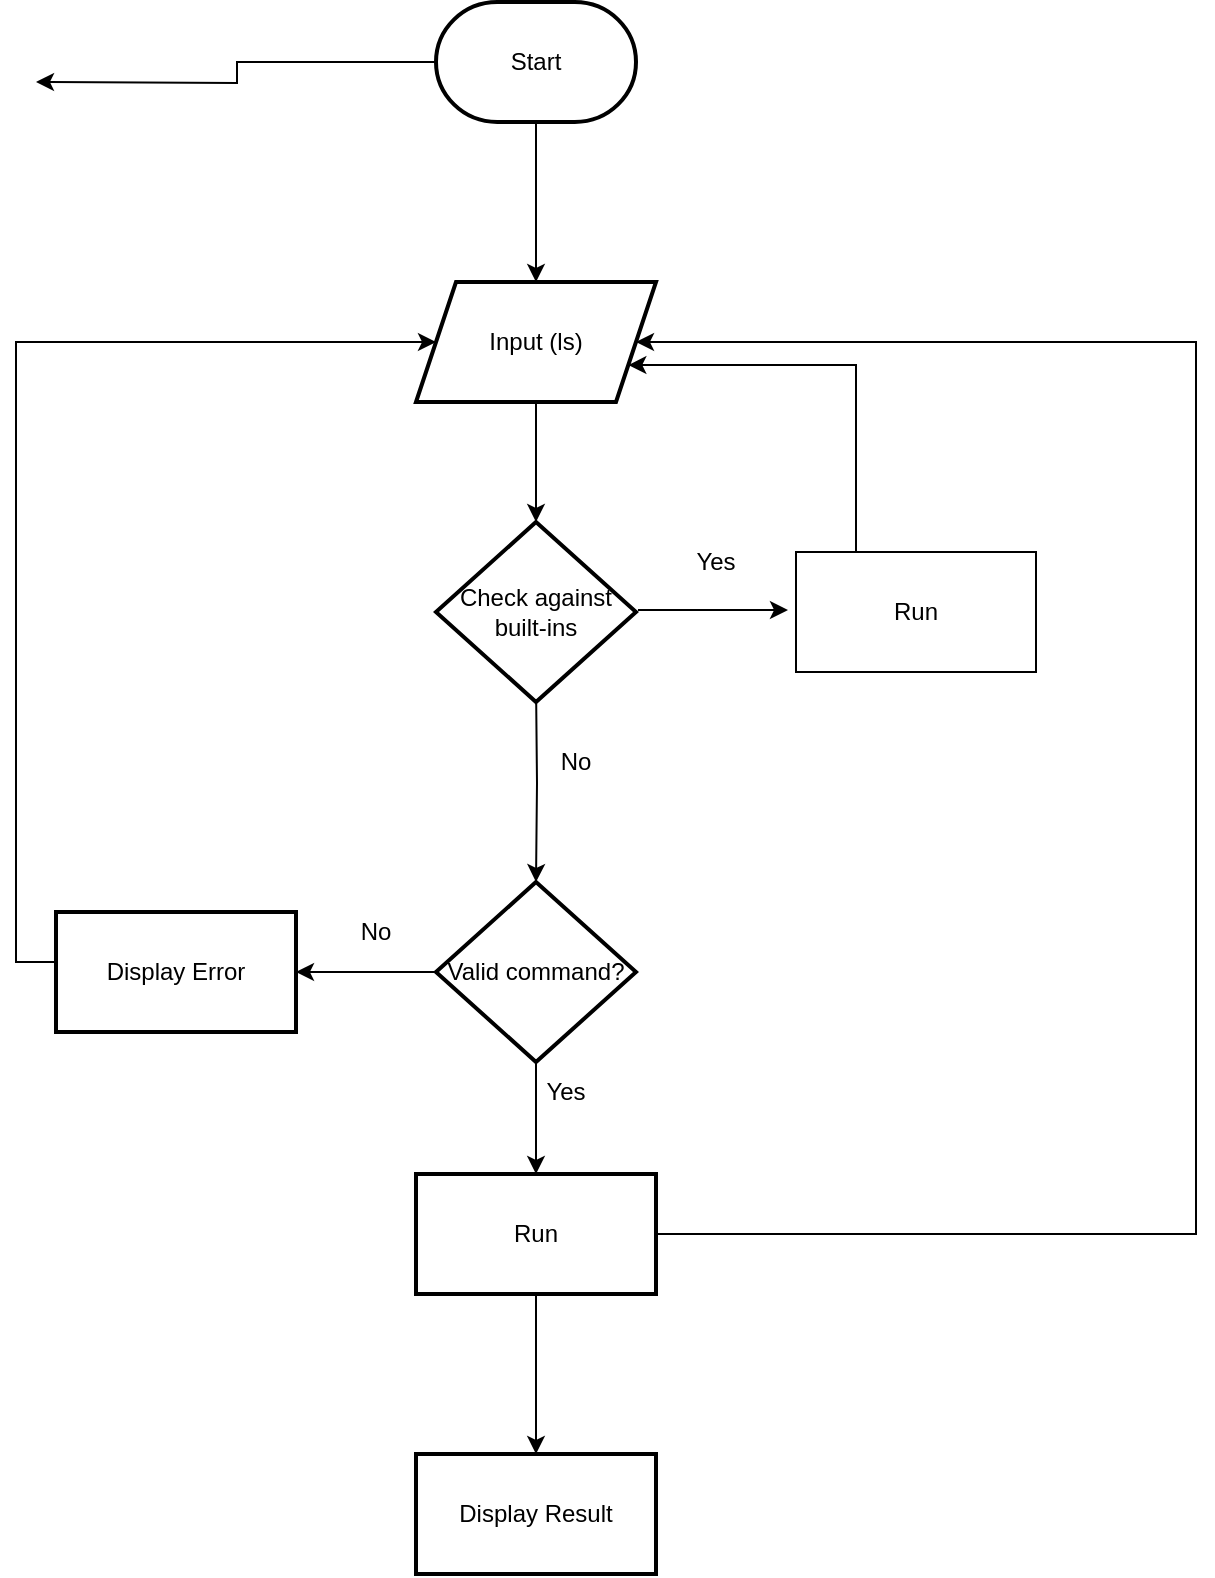 <mxfile version="20.2.6" type="github">
  <diagram id="3iN942L6bnzksWgwHZ0S" name="Page-1">
    <mxGraphModel dx="1422" dy="719" grid="1" gridSize="10" guides="1" tooltips="1" connect="1" arrows="1" fold="1" page="1" pageScale="1" pageWidth="827" pageHeight="1169" math="0" shadow="0">
      <root>
        <mxCell id="0" />
        <mxCell id="1" parent="0" />
        <mxCell id="7VPWDLyuM5dmn-g3taPW-9" value="" style="edgeStyle=orthogonalEdgeStyle;rounded=0;orthogonalLoop=1;jettySize=auto;html=1;" parent="1" source="7VPWDLyuM5dmn-g3taPW-1" target="7VPWDLyuM5dmn-g3taPW-8" edge="1">
          <mxGeometry relative="1" as="geometry" />
        </mxCell>
        <mxCell id="XoySndEuFInHHLppSw53-1" style="edgeStyle=orthogonalEdgeStyle;rounded=0;orthogonalLoop=1;jettySize=auto;html=1;exitX=0;exitY=0.5;exitDx=0;exitDy=0;exitPerimeter=0;" edge="1" parent="1" source="7VPWDLyuM5dmn-g3taPW-1">
          <mxGeometry relative="1" as="geometry">
            <mxPoint x="120" y="70" as="targetPoint" />
          </mxGeometry>
        </mxCell>
        <mxCell id="7VPWDLyuM5dmn-g3taPW-1" value="Start" style="strokeWidth=2;html=1;shape=mxgraph.flowchart.terminator;whiteSpace=wrap;" parent="1" vertex="1">
          <mxGeometry x="320" y="30" width="100" height="60" as="geometry" />
        </mxCell>
        <mxCell id="7VPWDLyuM5dmn-g3taPW-37" value="" style="edgeStyle=orthogonalEdgeStyle;rounded=0;orthogonalLoop=1;jettySize=auto;html=1;" parent="1" source="7VPWDLyuM5dmn-g3taPW-8" edge="1">
          <mxGeometry relative="1" as="geometry">
            <mxPoint x="370" y="290" as="targetPoint" />
          </mxGeometry>
        </mxCell>
        <mxCell id="7VPWDLyuM5dmn-g3taPW-8" value="Input (ls)" style="shape=parallelogram;perimeter=parallelogramPerimeter;whiteSpace=wrap;html=1;fixedSize=1;strokeWidth=2;" parent="1" vertex="1">
          <mxGeometry x="310" y="170" width="120" height="60" as="geometry" />
        </mxCell>
        <mxCell id="7VPWDLyuM5dmn-g3taPW-18" value="" style="edgeStyle=orthogonalEdgeStyle;rounded=0;orthogonalLoop=1;jettySize=auto;html=1;" parent="1" source="7VPWDLyuM5dmn-g3taPW-15" target="7VPWDLyuM5dmn-g3taPW-17" edge="1">
          <mxGeometry relative="1" as="geometry" />
        </mxCell>
        <mxCell id="7VPWDLyuM5dmn-g3taPW-20" value="" style="edgeStyle=orthogonalEdgeStyle;rounded=0;orthogonalLoop=1;jettySize=auto;html=1;" parent="1" source="7VPWDLyuM5dmn-g3taPW-15" target="7VPWDLyuM5dmn-g3taPW-19" edge="1">
          <mxGeometry relative="1" as="geometry" />
        </mxCell>
        <mxCell id="7VPWDLyuM5dmn-g3taPW-15" value="Valid command?" style="rhombus;whiteSpace=wrap;html=1;strokeWidth=2;" parent="1" vertex="1">
          <mxGeometry x="320" y="470" width="100" height="90" as="geometry" />
        </mxCell>
        <mxCell id="7VPWDLyuM5dmn-g3taPW-33" style="edgeStyle=orthogonalEdgeStyle;rounded=0;orthogonalLoop=1;jettySize=auto;html=1;exitX=0;exitY=0.5;exitDx=0;exitDy=0;entryX=0;entryY=0.5;entryDx=0;entryDy=0;" parent="1" source="7VPWDLyuM5dmn-g3taPW-17" target="7VPWDLyuM5dmn-g3taPW-8" edge="1">
          <mxGeometry relative="1" as="geometry">
            <mxPoint x="90" y="100" as="targetPoint" />
            <Array as="points">
              <mxPoint x="110" y="510" />
              <mxPoint x="110" y="200" />
            </Array>
          </mxGeometry>
        </mxCell>
        <mxCell id="7VPWDLyuM5dmn-g3taPW-17" value="Display Error" style="whiteSpace=wrap;html=1;strokeWidth=2;" parent="1" vertex="1">
          <mxGeometry x="130" y="485" width="120" height="60" as="geometry" />
        </mxCell>
        <mxCell id="7VPWDLyuM5dmn-g3taPW-34" style="edgeStyle=orthogonalEdgeStyle;rounded=0;orthogonalLoop=1;jettySize=auto;html=1;exitX=1;exitY=0.5;exitDx=0;exitDy=0;entryX=1;entryY=0.5;entryDx=0;entryDy=0;" parent="1" source="7VPWDLyuM5dmn-g3taPW-19" target="7VPWDLyuM5dmn-g3taPW-8" edge="1">
          <mxGeometry relative="1" as="geometry">
            <Array as="points">
              <mxPoint x="700" y="646" />
              <mxPoint x="700" y="200" />
            </Array>
          </mxGeometry>
        </mxCell>
        <mxCell id="7VPWDLyuM5dmn-g3taPW-45" value="" style="edgeStyle=orthogonalEdgeStyle;rounded=0;orthogonalLoop=1;jettySize=auto;html=1;" parent="1" source="7VPWDLyuM5dmn-g3taPW-19" target="7VPWDLyuM5dmn-g3taPW-44" edge="1">
          <mxGeometry relative="1" as="geometry" />
        </mxCell>
        <mxCell id="7VPWDLyuM5dmn-g3taPW-19" value="Run" style="whiteSpace=wrap;html=1;strokeWidth=2;" parent="1" vertex="1">
          <mxGeometry x="310" y="616" width="120" height="60" as="geometry" />
        </mxCell>
        <mxCell id="7VPWDLyuM5dmn-g3taPW-39" value="" style="edgeStyle=orthogonalEdgeStyle;rounded=0;orthogonalLoop=1;jettySize=auto;html=1;" parent="1" target="7VPWDLyuM5dmn-g3taPW-15" edge="1">
          <mxGeometry relative="1" as="geometry">
            <mxPoint x="370" y="370" as="sourcePoint" />
          </mxGeometry>
        </mxCell>
        <mxCell id="7VPWDLyuM5dmn-g3taPW-41" value="" style="edgeStyle=orthogonalEdgeStyle;rounded=0;orthogonalLoop=1;jettySize=auto;html=1;" parent="1" edge="1">
          <mxGeometry relative="1" as="geometry">
            <mxPoint x="421" y="334" as="sourcePoint" />
            <mxPoint x="496" y="334" as="targetPoint" />
          </mxGeometry>
        </mxCell>
        <mxCell id="PzCG7tM9qUY0DYqf-dbV-1" style="edgeStyle=orthogonalEdgeStyle;rounded=0;orthogonalLoop=1;jettySize=auto;html=1;exitX=0.25;exitY=0;exitDx=0;exitDy=0;entryX=1;entryY=0.75;entryDx=0;entryDy=0;" edge="1" parent="1" source="7VPWDLyuM5dmn-g3taPW-40" target="7VPWDLyuM5dmn-g3taPW-8">
          <mxGeometry relative="1" as="geometry">
            <Array as="points">
              <mxPoint x="530" y="212" />
            </Array>
          </mxGeometry>
        </mxCell>
        <mxCell id="7VPWDLyuM5dmn-g3taPW-40" value="Run" style="whiteSpace=wrap;html=1;" parent="1" vertex="1">
          <mxGeometry x="500" y="305" width="120" height="60" as="geometry" />
        </mxCell>
        <mxCell id="7VPWDLyuM5dmn-g3taPW-42" value="Yes" style="text;html=1;strokeColor=none;fillColor=none;align=center;verticalAlign=middle;whiteSpace=wrap;rounded=0;" parent="1" vertex="1">
          <mxGeometry x="430" y="300" width="60" height="20" as="geometry" />
        </mxCell>
        <mxCell id="7VPWDLyuM5dmn-g3taPW-44" value="Display Result" style="whiteSpace=wrap;html=1;strokeWidth=2;" parent="1" vertex="1">
          <mxGeometry x="310" y="756" width="120" height="60" as="geometry" />
        </mxCell>
        <mxCell id="7VPWDLyuM5dmn-g3taPW-46" value="No" style="text;html=1;strokeColor=none;fillColor=none;align=center;verticalAlign=middle;whiteSpace=wrap;rounded=0;" parent="1" vertex="1">
          <mxGeometry x="370" y="400" width="40" height="20" as="geometry" />
        </mxCell>
        <mxCell id="7VPWDLyuM5dmn-g3taPW-47" value="Check against&lt;br&gt;built-ins" style="rhombus;whiteSpace=wrap;html=1;strokeWidth=2;" parent="1" vertex="1">
          <mxGeometry x="320" y="290" width="100" height="90" as="geometry" />
        </mxCell>
        <mxCell id="7VPWDLyuM5dmn-g3taPW-49" value="No" style="text;html=1;strokeColor=none;fillColor=none;align=center;verticalAlign=middle;whiteSpace=wrap;rounded=0;" parent="1" vertex="1">
          <mxGeometry x="270" y="485" width="40" height="20" as="geometry" />
        </mxCell>
        <mxCell id="7VPWDLyuM5dmn-g3taPW-52" value="Yes" style="text;html=1;strokeColor=none;fillColor=none;align=center;verticalAlign=middle;whiteSpace=wrap;rounded=0;" parent="1" vertex="1">
          <mxGeometry x="370" y="565" width="30" height="20" as="geometry" />
        </mxCell>
      </root>
    </mxGraphModel>
  </diagram>
</mxfile>
